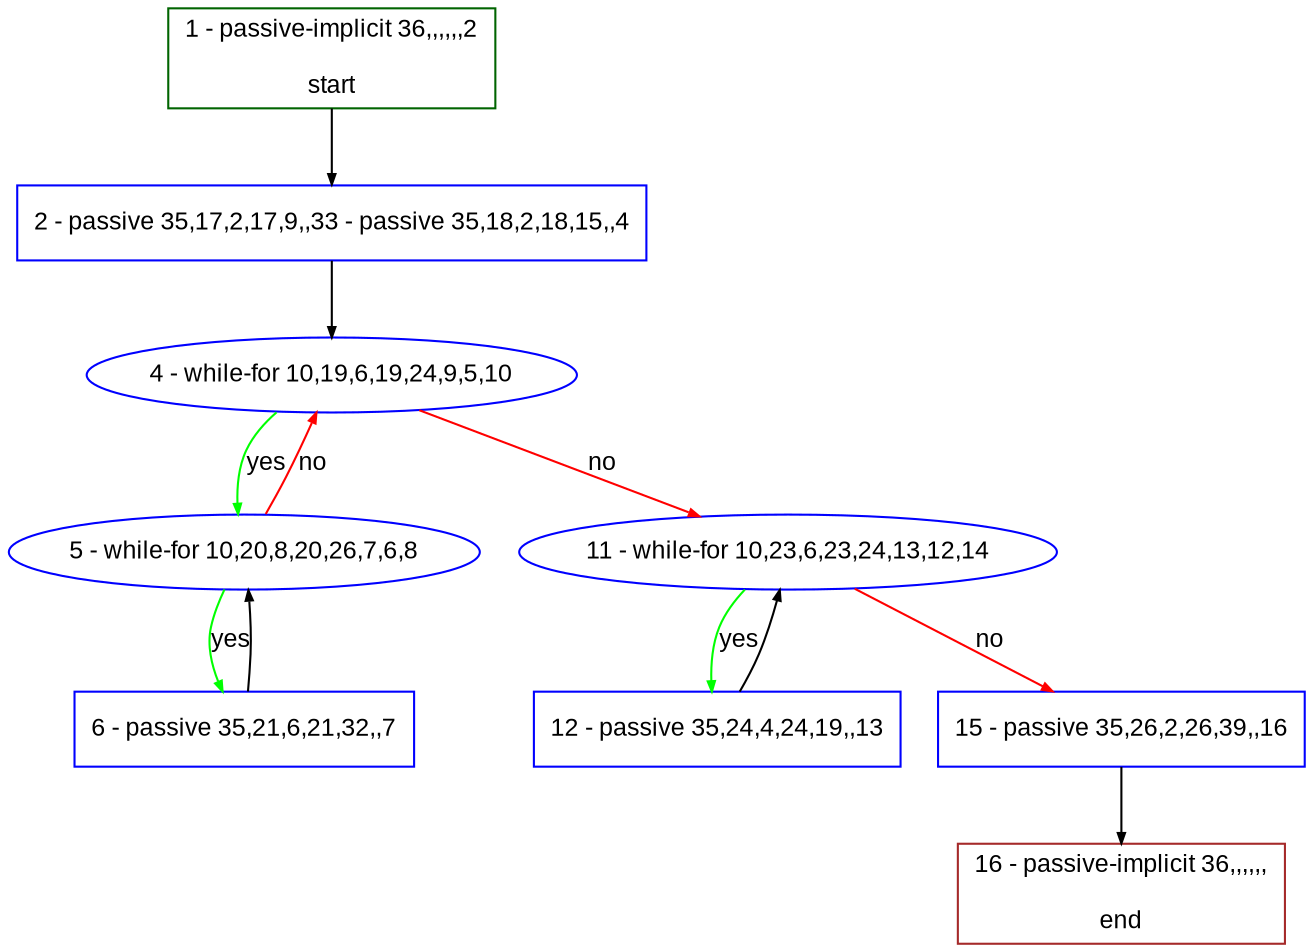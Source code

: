 digraph "" {
  graph [bgcolor="white", fillcolor="#FFFFCC", pack="true", packmode="clust", fontname="Arial", label="", fontsize="12", compound="true", style="rounded,filled"];
  node [node_initialized="no", fillcolor="white", fontname="Arial", label="", color="grey", fontsize="12", fixedsize="false", compound="true", shape="rectangle", style="filled"];
  edge [arrowtail="none", lhead="", fontcolor="black", fontname="Arial", label="", color="black", fontsize="12", arrowhead="normal", arrowsize="0.5", compound="true", ltail="", dir="forward"];
  __N1 [fillcolor="#ffffff", label="2 - passive 35,17,2,17,9,,33 - passive 35,18,2,18,15,,4", color="#0000ff", shape="box", style="filled"];
  __N2 [fillcolor="#ffffff", label="1 - passive-implicit 36,,,,,,2\n\nstart", color="#006400", shape="box", style="filled"];
  __N3 [fillcolor="#ffffff", label="4 - while-for 10,19,6,19,24,9,5,10", color="#0000ff", shape="oval", style="filled"];
  __N4 [fillcolor="#ffffff", label="5 - while-for 10,20,8,20,26,7,6,8", color="#0000ff", shape="oval", style="filled"];
  __N5 [fillcolor="#ffffff", label="11 - while-for 10,23,6,23,24,13,12,14", color="#0000ff", shape="oval", style="filled"];
  __N6 [fillcolor="#ffffff", label="6 - passive 35,21,6,21,32,,7", color="#0000ff", shape="box", style="filled"];
  __N7 [fillcolor="#ffffff", label="12 - passive 35,24,4,24,19,,13", color="#0000ff", shape="box", style="filled"];
  __N8 [fillcolor="#ffffff", label="15 - passive 35,26,2,26,39,,16", color="#0000ff", shape="box", style="filled"];
  __N9 [fillcolor="#ffffff", label="16 - passive-implicit 36,,,,,,\n\nend", color="#a52a2a", shape="box", style="filled"];
  __N2 -> __N1 [arrowtail="none", color="#000000", label="", arrowhead="normal", dir="forward"];
  __N1 -> __N3 [arrowtail="none", color="#000000", label="", arrowhead="normal", dir="forward"];
  __N3 -> __N4 [arrowtail="none", color="#00ff00", label="yes", arrowhead="normal", dir="forward"];
  __N4 -> __N3 [arrowtail="none", color="#ff0000", label="no", arrowhead="normal", dir="forward"];
  __N3 -> __N5 [arrowtail="none", color="#ff0000", label="no", arrowhead="normal", dir="forward"];
  __N4 -> __N6 [arrowtail="none", color="#00ff00", label="yes", arrowhead="normal", dir="forward"];
  __N6 -> __N4 [arrowtail="none", color="#000000", label="", arrowhead="normal", dir="forward"];
  __N5 -> __N7 [arrowtail="none", color="#00ff00", label="yes", arrowhead="normal", dir="forward"];
  __N7 -> __N5 [arrowtail="none", color="#000000", label="", arrowhead="normal", dir="forward"];
  __N5 -> __N8 [arrowtail="none", color="#ff0000", label="no", arrowhead="normal", dir="forward"];
  __N8 -> __N9 [arrowtail="none", color="#000000", label="", arrowhead="normal", dir="forward"];
}

